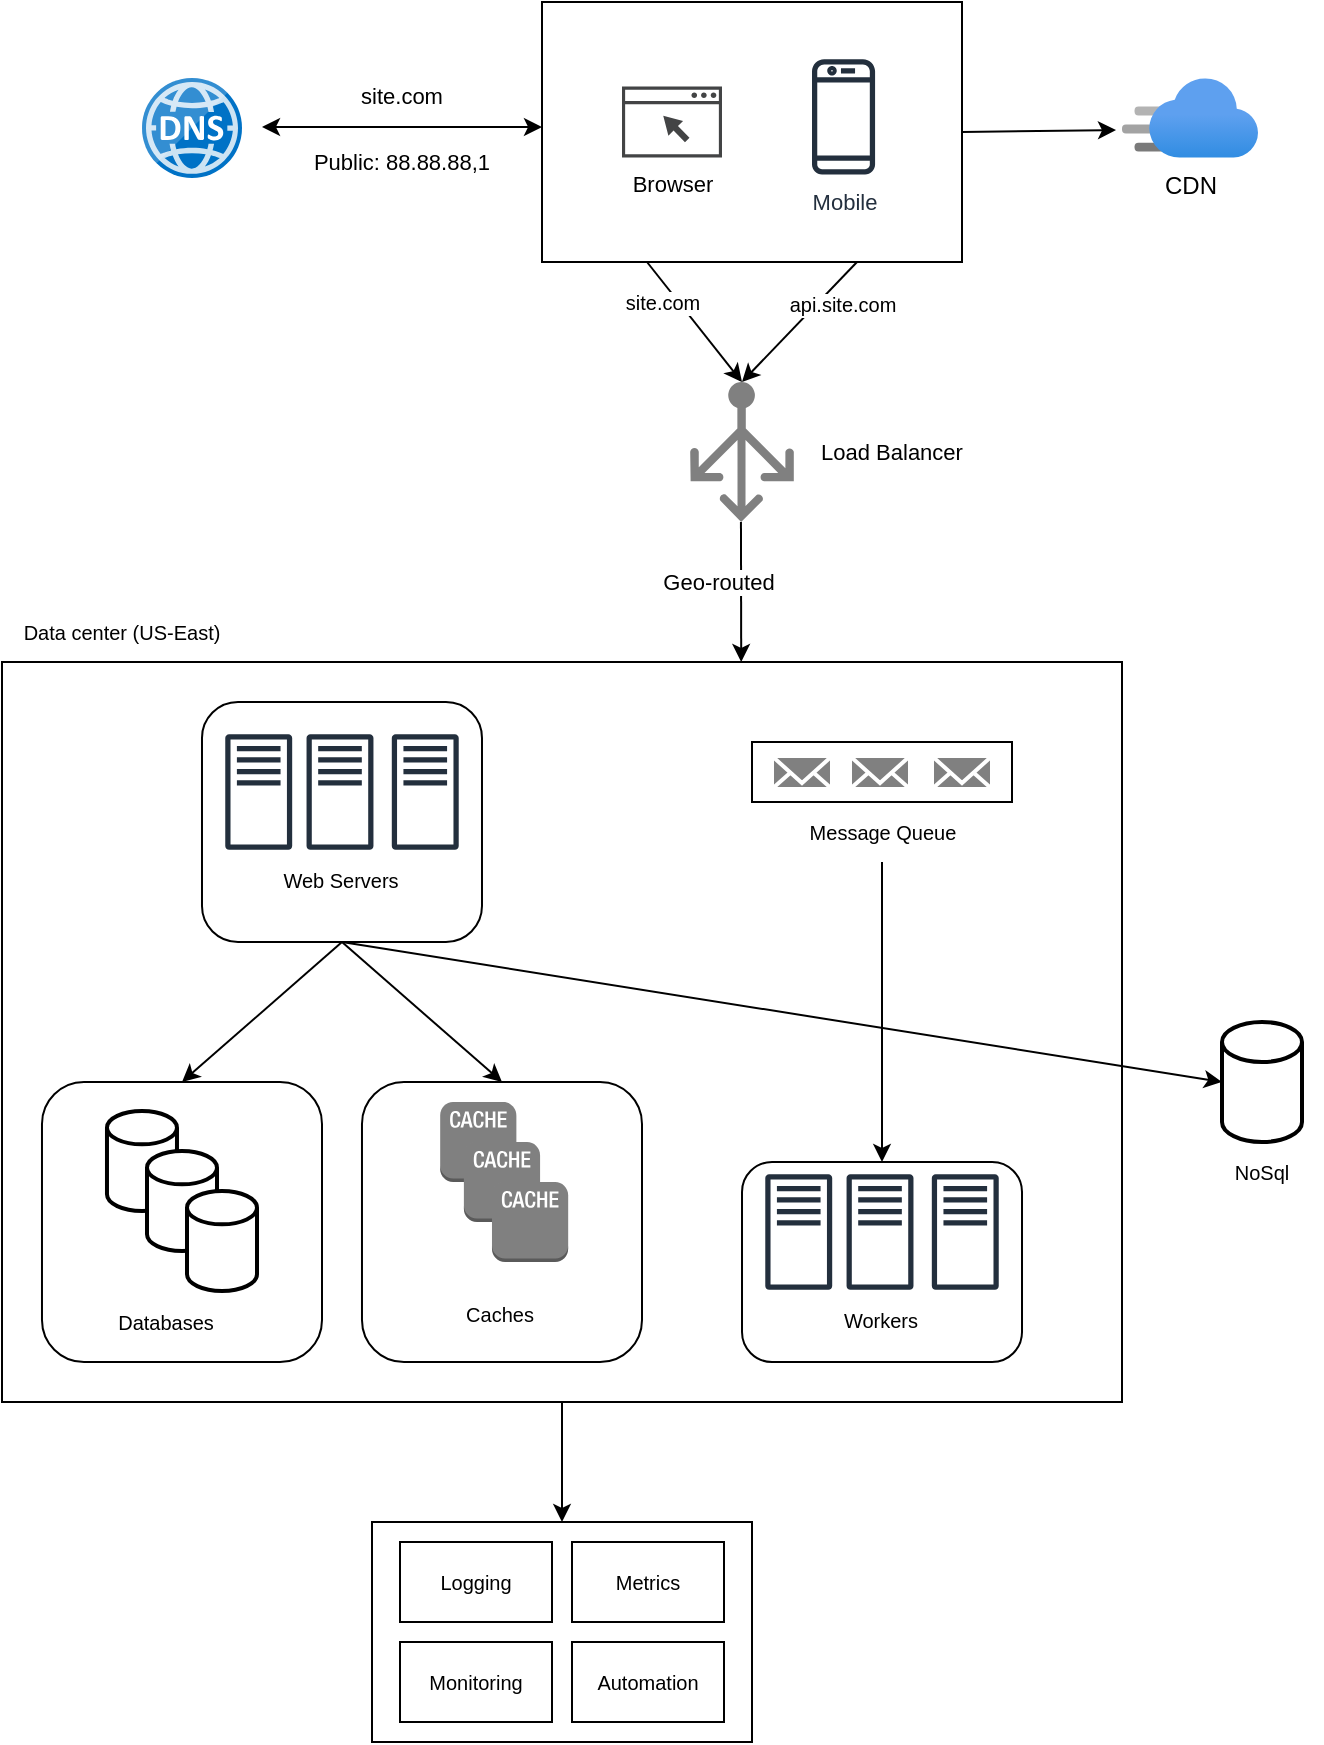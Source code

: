 <mxfile version="19.0.3" type="device"><diagram id="DGs2yfAw-LwcwXoiznSU" name="Page-1"><mxGraphModel dx="1057" dy="549" grid="1" gridSize="10" guides="1" tooltips="1" connect="1" arrows="1" fold="1" page="1" pageScale="1" pageWidth="850" pageHeight="1100" math="0" shadow="0"><root><mxCell id="0"/><mxCell id="1" style="locked=1;" parent="0" visible="0"/><mxCell id="unoXZ1soX1YO-tUkahxE-46" value="" style="rounded=0;whiteSpace=wrap;html=1;" parent="1" vertex="1"><mxGeometry x="10" y="10" width="720" height="1000" as="geometry"/></mxCell><mxCell id="hPVIUfgEZxaa7cwPkqvz-1" value="Diagram" style="" parent="0"/><mxCell id="unoXZ1soX1YO-tUkahxE-49" value="CDN" style="aspect=fixed;html=1;points=[];align=center;image;fontSize=12;image=img/lib/azure2/app_services/CDN_Profiles.svg;" parent="hPVIUfgEZxaa7cwPkqvz-1" vertex="1"><mxGeometry x="610" y="158" width="68" height="40" as="geometry"/></mxCell><mxCell id="unoXZ1soX1YO-tUkahxE-50" value="" style="endArrow=classic;html=1;rounded=0;entryX=-0.044;entryY=0.65;entryDx=0;entryDy=0;entryPerimeter=0;exitX=1;exitY=0.5;exitDx=0;exitDy=0;" parent="hPVIUfgEZxaa7cwPkqvz-1" source="unoXZ1soX1YO-tUkahxE-3" target="unoXZ1soX1YO-tUkahxE-49" edge="1"><mxGeometry width="50" height="50" relative="1" as="geometry"><mxPoint x="550" y="184" as="sourcePoint"/><mxPoint x="600" y="160" as="targetPoint"/></mxGeometry></mxCell><mxCell id="O0ZfU7C_oMBI1xlGiYtM-9" value="" style="group" parent="hPVIUfgEZxaa7cwPkqvz-1" vertex="1" connectable="0"><mxGeometry x="320" y="120" width="210" height="130" as="geometry"/></mxCell><mxCell id="unoXZ1soX1YO-tUkahxE-3" value="" style="rounded=0;whiteSpace=wrap;html=1;" parent="O0ZfU7C_oMBI1xlGiYtM-9" vertex="1"><mxGeometry width="210" height="130" as="geometry"/></mxCell><mxCell id="unoXZ1soX1YO-tUkahxE-5" value="Mobile" style="sketch=0;outlineConnect=0;fontColor=#232F3E;gradientColor=none;fillColor=#232F3D;strokeColor=none;dashed=0;verticalLabelPosition=bottom;verticalAlign=top;align=center;html=1;fontSize=11;fontStyle=0;aspect=fixed;pointerEvents=1;shape=mxgraph.aws4.mobile_client;" parent="O0ZfU7C_oMBI1xlGiYtM-9" vertex="1"><mxGeometry x="135" y="27.44" width="31.54" height="60" as="geometry"/></mxCell><mxCell id="unoXZ1soX1YO-tUkahxE-4" value="Browser" style="sketch=0;pointerEvents=1;shadow=0;dashed=0;html=1;strokeColor=none;fillColor=#434445;aspect=fixed;labelPosition=center;verticalLabelPosition=bottom;verticalAlign=top;align=center;outlineConnect=0;shape=mxgraph.vvd.web_browser;fontSize=11;" parent="O0ZfU7C_oMBI1xlGiYtM-9" vertex="1"><mxGeometry x="40" y="42.25" width="50" height="35.5" as="geometry"/></mxCell><mxCell id="O0ZfU7C_oMBI1xlGiYtM-10" value="" style="group" parent="hPVIUfgEZxaa7cwPkqvz-1" vertex="1" connectable="0"><mxGeometry x="120" y="158" width="200" height="52" as="geometry"/></mxCell><mxCell id="unoXZ1soX1YO-tUkahxE-7" style="edgeStyle=none;rounded=0;orthogonalLoop=1;jettySize=auto;html=1;strokeWidth=1;startArrow=classic;startFill=1;" parent="O0ZfU7C_oMBI1xlGiYtM-10" edge="1"><mxGeometry relative="1" as="geometry"><mxPoint x="60" y="24.5" as="sourcePoint"/><mxPoint x="200" y="24.5" as="targetPoint"/></mxGeometry></mxCell><mxCell id="unoXZ1soX1YO-tUkahxE-8" value="" style="sketch=0;aspect=fixed;html=1;points=[];align=center;image;fontSize=12;image=img/lib/mscae/DNS.svg;" parent="O0ZfU7C_oMBI1xlGiYtM-10" vertex="1"><mxGeometry width="50" height="50" as="geometry"/></mxCell><mxCell id="unoXZ1soX1YO-tUkahxE-10" value="&lt;font style=&quot;font-size: 11px;&quot;&gt;site.com&lt;/font&gt;" style="text;html=1;strokeColor=none;fillColor=none;align=center;verticalAlign=middle;whiteSpace=wrap;rounded=0;fontSize=11;" parent="O0ZfU7C_oMBI1xlGiYtM-10" vertex="1"><mxGeometry x="70" width="120" height="18.88" as="geometry"/></mxCell><mxCell id="unoXZ1soX1YO-tUkahxE-11" value="&lt;font style=&quot;font-size: 11px;&quot;&gt;Public: 88.88.88,1&lt;/font&gt;" style="text;html=1;strokeColor=none;fillColor=none;align=center;verticalAlign=middle;whiteSpace=wrap;rounded=0;fontSize=11;" parent="O0ZfU7C_oMBI1xlGiYtM-10" vertex="1"><mxGeometry x="70" y="32" width="120" height="20" as="geometry"/></mxCell><mxCell id="RpdfeqlJp3CBOCnT-g_l-1" value="" style="sketch=0;aspect=fixed;pointerEvents=1;shadow=0;dashed=0;html=1;strokeColor=none;labelPosition=center;verticalLabelPosition=bottom;verticalAlign=top;align=center;fillColor=#808080;shape=mxgraph.azure.load_balancer_generic;fontSize=11;" parent="hPVIUfgEZxaa7cwPkqvz-1" vertex="1"><mxGeometry x="394.1" y="310" width="51.8" height="70" as="geometry"/></mxCell><mxCell id="RpdfeqlJp3CBOCnT-g_l-2" value="" style="endArrow=classic;html=1;rounded=0;fontSize=11;entryX=0.5;entryY=0;entryDx=0;entryDy=0;entryPerimeter=0;strokeWidth=1;exitX=0.25;exitY=1;exitDx=0;exitDy=0;" parent="hPVIUfgEZxaa7cwPkqvz-1" source="unoXZ1soX1YO-tUkahxE-3" target="RpdfeqlJp3CBOCnT-g_l-1" edge="1"><mxGeometry width="50" height="50" relative="1" as="geometry"><mxPoint x="420" y="250" as="sourcePoint"/><mxPoint x="360" y="300" as="targetPoint"/></mxGeometry></mxCell><mxCell id="RpdfeqlJp3CBOCnT-g_l-13" value="site.com" style="edgeLabel;html=1;align=center;verticalAlign=middle;resizable=0;points=[];fontSize=10;" parent="RpdfeqlJp3CBOCnT-g_l-2" vertex="1" connectable="0"><mxGeometry x="-0.416" y="1" relative="1" as="geometry"><mxPoint x="-7" y="3" as="offset"/></mxGeometry></mxCell><mxCell id="RpdfeqlJp3CBOCnT-g_l-4" value="" style="endArrow=classic;html=1;rounded=0;fontSize=11;strokeWidth=1;entryX=0.66;entryY=0;entryDx=0;entryDy=0;exitX=0.49;exitY=1;exitDx=0;exitDy=0;exitPerimeter=0;entryPerimeter=0;" parent="hPVIUfgEZxaa7cwPkqvz-1" source="RpdfeqlJp3CBOCnT-g_l-1" target="RpdfeqlJp3CBOCnT-g_l-53" edge="1"><mxGeometry width="50" height="50" relative="1" as="geometry"><mxPoint x="220" y="420" as="sourcePoint"/><mxPoint x="270" y="470" as="targetPoint"/></mxGeometry></mxCell><mxCell id="RpdfeqlJp3CBOCnT-g_l-5" value="Geo-routed" style="edgeLabel;html=1;align=center;verticalAlign=middle;resizable=0;points=[];fontSize=11;" parent="RpdfeqlJp3CBOCnT-g_l-4" vertex="1" connectable="0"><mxGeometry x="-0.152" relative="1" as="geometry"><mxPoint x="-12" as="offset"/></mxGeometry></mxCell><mxCell id="RpdfeqlJp3CBOCnT-g_l-8" value="Load Balancer" style="text;html=1;strokeColor=none;fillColor=none;align=center;verticalAlign=middle;whiteSpace=wrap;rounded=0;fontSize=11;" parent="hPVIUfgEZxaa7cwPkqvz-1" vertex="1"><mxGeometry x="450" y="330" width="90" height="30" as="geometry"/></mxCell><mxCell id="RpdfeqlJp3CBOCnT-g_l-9" value="" style="endArrow=classic;html=1;rounded=0;exitX=0.75;exitY=1;exitDx=0;exitDy=0;entryX=0.5;entryY=0;entryDx=0;entryDy=0;entryPerimeter=0;" parent="hPVIUfgEZxaa7cwPkqvz-1" source="unoXZ1soX1YO-tUkahxE-3" target="RpdfeqlJp3CBOCnT-g_l-1" edge="1"><mxGeometry width="50" height="50" relative="1" as="geometry"><mxPoint x="620" y="380" as="sourcePoint"/><mxPoint x="670" y="330" as="targetPoint"/></mxGeometry></mxCell><mxCell id="RpdfeqlJp3CBOCnT-g_l-12" value="api.site.com" style="edgeLabel;html=1;align=center;verticalAlign=middle;resizable=0;points=[];fontSize=10;" parent="RpdfeqlJp3CBOCnT-g_l-9" vertex="1" connectable="0"><mxGeometry x="-0.124" relative="1" as="geometry"><mxPoint x="18" y="-6" as="offset"/></mxGeometry></mxCell><mxCell id="MW9zYn9PYXMRWSeZFa3v-6" value="" style="group" parent="hPVIUfgEZxaa7cwPkqvz-1" vertex="1" connectable="0"><mxGeometry x="235" y="880" width="190" height="110" as="geometry"/></mxCell><mxCell id="MW9zYn9PYXMRWSeZFa3v-5" value="" style="rounded=0;whiteSpace=wrap;html=1;" parent="MW9zYn9PYXMRWSeZFa3v-6" vertex="1"><mxGeometry width="190" height="110" as="geometry"/></mxCell><mxCell id="MW9zYn9PYXMRWSeZFa3v-1" value="&lt;font style=&quot;font-size: 10px;&quot;&gt;Logging&lt;/font&gt;" style="rounded=0;whiteSpace=wrap;html=1;" parent="MW9zYn9PYXMRWSeZFa3v-6" vertex="1"><mxGeometry x="14" y="10" width="76" height="40" as="geometry"/></mxCell><mxCell id="MW9zYn9PYXMRWSeZFa3v-2" value="&lt;font style=&quot;font-size: 10px;&quot;&gt;Metrics&lt;/font&gt;" style="rounded=0;whiteSpace=wrap;html=1;" parent="MW9zYn9PYXMRWSeZFa3v-6" vertex="1"><mxGeometry x="100" y="10" width="76" height="40" as="geometry"/></mxCell><mxCell id="MW9zYn9PYXMRWSeZFa3v-3" value="&lt;font style=&quot;font-size: 10px;&quot;&gt;Monitoring&lt;/font&gt;" style="rounded=0;whiteSpace=wrap;html=1;" parent="MW9zYn9PYXMRWSeZFa3v-6" vertex="1"><mxGeometry x="14" y="60" width="76" height="40" as="geometry"/></mxCell><mxCell id="MW9zYn9PYXMRWSeZFa3v-4" value="&lt;font style=&quot;font-size: 10px;&quot;&gt;Automation&lt;/font&gt;" style="rounded=0;whiteSpace=wrap;html=1;" parent="MW9zYn9PYXMRWSeZFa3v-6" vertex="1"><mxGeometry x="100" y="60" width="76" height="40" as="geometry"/></mxCell><mxCell id="RpdfeqlJp3CBOCnT-g_l-53" value="" style="rounded=0;whiteSpace=wrap;html=1;sketch=0;fontSize=10;" parent="hPVIUfgEZxaa7cwPkqvz-1" vertex="1"><mxGeometry x="50" y="450" width="560" height="370" as="geometry"/></mxCell><mxCell id="RpdfeqlJp3CBOCnT-g_l-37" value="" style="group;rounded=0;" parent="hPVIUfgEZxaa7cwPkqvz-1" vertex="1" connectable="0"><mxGeometry x="149.995" y="470" width="140.0" height="120" as="geometry"/></mxCell><mxCell id="RpdfeqlJp3CBOCnT-g_l-18" value="" style="rounded=1;whiteSpace=wrap;html=1;fontSize=10;sketch=0;" parent="RpdfeqlJp3CBOCnT-g_l-37" vertex="1"><mxGeometry width="140" height="120" as="geometry"/></mxCell><mxCell id="RpdfeqlJp3CBOCnT-g_l-19" value="" style="group" parent="RpdfeqlJp3CBOCnT-g_l-37" vertex="1" connectable="0"><mxGeometry x="11.635" y="16" width="116.73" height="88" as="geometry"/></mxCell><mxCell id="RpdfeqlJp3CBOCnT-g_l-14" value="" style="sketch=0;outlineConnect=0;fontColor=#232F3E;gradientColor=none;fillColor=#232F3D;strokeColor=none;dashed=0;verticalLabelPosition=bottom;verticalAlign=top;align=center;html=1;fontSize=12;fontStyle=0;aspect=fixed;pointerEvents=1;shape=mxgraph.aws4.traditional_server;" parent="RpdfeqlJp3CBOCnT-g_l-19" vertex="1"><mxGeometry width="33.46" height="58" as="geometry"/></mxCell><mxCell id="RpdfeqlJp3CBOCnT-g_l-15" value="" style="sketch=0;outlineConnect=0;fontColor=#232F3E;gradientColor=none;fillColor=#232F3D;strokeColor=none;dashed=0;verticalLabelPosition=bottom;verticalAlign=top;align=center;html=1;fontSize=12;fontStyle=0;aspect=fixed;pointerEvents=1;shape=mxgraph.aws4.traditional_server;" parent="RpdfeqlJp3CBOCnT-g_l-19" vertex="1"><mxGeometry x="40.64" width="33.46" height="58" as="geometry"/></mxCell><mxCell id="RpdfeqlJp3CBOCnT-g_l-16" value="" style="sketch=0;outlineConnect=0;fontColor=#232F3E;gradientColor=none;fillColor=#232F3D;strokeColor=none;dashed=0;verticalLabelPosition=bottom;verticalAlign=top;align=center;html=1;fontSize=12;fontStyle=0;aspect=fixed;pointerEvents=1;shape=mxgraph.aws4.traditional_server;" parent="RpdfeqlJp3CBOCnT-g_l-19" vertex="1"><mxGeometry x="83.27" width="33.46" height="58" as="geometry"/></mxCell><mxCell id="RpdfeqlJp3CBOCnT-g_l-17" value="Web Servers" style="text;html=1;strokeColor=none;fillColor=none;align=center;verticalAlign=middle;whiteSpace=wrap;rounded=0;fontSize=10;" parent="RpdfeqlJp3CBOCnT-g_l-19" vertex="1"><mxGeometry x="15.87" y="58" width="83" height="30" as="geometry"/></mxCell><mxCell id="RpdfeqlJp3CBOCnT-g_l-44" value="" style="group" parent="hPVIUfgEZxaa7cwPkqvz-1" vertex="1" connectable="0"><mxGeometry x="69.99" y="660" width="140.01" height="140" as="geometry"/></mxCell><mxCell id="RpdfeqlJp3CBOCnT-g_l-35" value="" style="rounded=1;whiteSpace=wrap;html=1;sketch=0;fontSize=10;" parent="RpdfeqlJp3CBOCnT-g_l-44" vertex="1"><mxGeometry width="140.01" height="140" as="geometry"/></mxCell><mxCell id="RpdfeqlJp3CBOCnT-g_l-36" value="" style="group" parent="RpdfeqlJp3CBOCnT-g_l-44" vertex="1" connectable="0"><mxGeometry x="32.5" y="14.5" width="75.01" height="120" as="geometry"/></mxCell><mxCell id="RpdfeqlJp3CBOCnT-g_l-23" value="" style="strokeWidth=2;html=1;shape=mxgraph.flowchart.database;whiteSpace=wrap;sketch=0;" parent="RpdfeqlJp3CBOCnT-g_l-36" vertex="1"><mxGeometry width="35" height="50" as="geometry"/></mxCell><mxCell id="RpdfeqlJp3CBOCnT-g_l-25" value="" style="strokeWidth=2;html=1;shape=mxgraph.flowchart.database;whiteSpace=wrap;sketch=0;" parent="RpdfeqlJp3CBOCnT-g_l-36" vertex="1"><mxGeometry x="20.01" y="20" width="35" height="50" as="geometry"/></mxCell><mxCell id="RpdfeqlJp3CBOCnT-g_l-26" value="" style="strokeWidth=2;html=1;shape=mxgraph.flowchart.database;whiteSpace=wrap;sketch=0;" parent="RpdfeqlJp3CBOCnT-g_l-36" vertex="1"><mxGeometry x="40.01" y="40" width="35" height="50" as="geometry"/></mxCell><mxCell id="RpdfeqlJp3CBOCnT-g_l-27" value="Databases" style="text;html=1;strokeColor=none;fillColor=none;align=center;verticalAlign=middle;whiteSpace=wrap;rounded=0;dashed=1;sketch=0;fontSize=10;" parent="RpdfeqlJp3CBOCnT-g_l-36" vertex="1"><mxGeometry y="90" width="60" height="30" as="geometry"/></mxCell><mxCell id="RpdfeqlJp3CBOCnT-g_l-50" value="" style="group" parent="hPVIUfgEZxaa7cwPkqvz-1" vertex="1" connectable="0"><mxGeometry x="229.99" y="660" width="140.01" height="140" as="geometry"/></mxCell><mxCell id="RpdfeqlJp3CBOCnT-g_l-38" value="" style="rounded=1;whiteSpace=wrap;html=1;sketch=0;fontSize=10;" parent="RpdfeqlJp3CBOCnT-g_l-50" vertex="1"><mxGeometry width="140.01" height="140" as="geometry"/></mxCell><mxCell id="RpdfeqlJp3CBOCnT-g_l-49" value="" style="group" parent="RpdfeqlJp3CBOCnT-g_l-50" vertex="1" connectable="0"><mxGeometry x="39.1" y="10" width="64" height="121" as="geometry"/></mxCell><mxCell id="RpdfeqlJp3CBOCnT-g_l-43" value="Caches" style="text;html=1;strokeColor=none;fillColor=none;align=center;verticalAlign=middle;whiteSpace=wrap;rounded=0;dashed=1;sketch=0;fontSize=10;" parent="RpdfeqlJp3CBOCnT-g_l-49" vertex="1"><mxGeometry y="91" width="60" height="30" as="geometry"/></mxCell><mxCell id="RpdfeqlJp3CBOCnT-g_l-45" value="" style="outlineConnect=0;dashed=0;verticalLabelPosition=bottom;verticalAlign=top;align=center;html=1;shape=mxgraph.aws3.cache_node;fillColor=#808080;gradientColor=none;strokeColor=#FFFFFF;" parent="RpdfeqlJp3CBOCnT-g_l-49" vertex="1"><mxGeometry width="38.1" height="40" as="geometry"/></mxCell><mxCell id="RpdfeqlJp3CBOCnT-g_l-46" value="" style="outlineConnect=0;dashed=0;verticalLabelPosition=bottom;verticalAlign=top;align=center;html=1;shape=mxgraph.aws3.cache_node;fillColor=#808080;gradientColor=none;strokeColor=#FFFFFF;" parent="RpdfeqlJp3CBOCnT-g_l-49" vertex="1"><mxGeometry x="11.85" y="20" width="38.1" height="40" as="geometry"/></mxCell><mxCell id="RpdfeqlJp3CBOCnT-g_l-47" value="" style="outlineConnect=0;dashed=0;verticalLabelPosition=bottom;verticalAlign=top;align=center;html=1;shape=mxgraph.aws3.cache_node;fillColor=#808080;gradientColor=none;strokeColor=#FFFFFF;" parent="RpdfeqlJp3CBOCnT-g_l-49" vertex="1"><mxGeometry x="25.9" y="40" width="38.1" height="40" as="geometry"/></mxCell><mxCell id="RpdfeqlJp3CBOCnT-g_l-51" value="" style="endArrow=classic;html=1;rounded=0;fontSize=10;strokeWidth=1;entryX=0.5;entryY=0;entryDx=0;entryDy=0;" parent="hPVIUfgEZxaa7cwPkqvz-1" target="RpdfeqlJp3CBOCnT-g_l-35" edge="1"><mxGeometry width="50" height="50" relative="1" as="geometry"><mxPoint x="220" y="590" as="sourcePoint"/><mxPoint x="110" y="600" as="targetPoint"/></mxGeometry></mxCell><mxCell id="RpdfeqlJp3CBOCnT-g_l-52" value="" style="endArrow=classic;html=1;rounded=0;fontSize=10;strokeWidth=1;exitX=0.5;exitY=1;exitDx=0;exitDy=0;entryX=0.5;entryY=0;entryDx=0;entryDy=0;" parent="hPVIUfgEZxaa7cwPkqvz-1" source="RpdfeqlJp3CBOCnT-g_l-18" target="RpdfeqlJp3CBOCnT-g_l-38" edge="1"><mxGeometry width="50" height="50" relative="1" as="geometry"><mxPoint x="390" y="620" as="sourcePoint"/><mxPoint x="440" y="570" as="targetPoint"/></mxGeometry></mxCell><mxCell id="RpdfeqlJp3CBOCnT-g_l-54" value="Data center (US-East)" style="text;html=1;strokeColor=none;fillColor=none;align=center;verticalAlign=middle;whiteSpace=wrap;rounded=0;sketch=0;fontSize=10;" parent="hPVIUfgEZxaa7cwPkqvz-1" vertex="1"><mxGeometry x="50" y="420" width="120" height="30" as="geometry"/></mxCell><mxCell id="MW9zYn9PYXMRWSeZFa3v-13" value="" style="group" parent="hPVIUfgEZxaa7cwPkqvz-1" vertex="1" connectable="0"><mxGeometry x="425" y="490" width="130" height="60" as="geometry"/></mxCell><mxCell id="MW9zYn9PYXMRWSeZFa3v-11" value="Message Queue" style="text;html=1;strokeColor=none;fillColor=none;align=center;verticalAlign=middle;whiteSpace=wrap;rounded=0;fontSize=10;" parent="MW9zYn9PYXMRWSeZFa3v-13" vertex="1"><mxGeometry x="7.5" y="30" width="115" height="30" as="geometry"/></mxCell><mxCell id="MW9zYn9PYXMRWSeZFa3v-12" value="" style="group" parent="MW9zYn9PYXMRWSeZFa3v-13" vertex="1" connectable="0"><mxGeometry width="130" height="30" as="geometry"/></mxCell><mxCell id="MW9zYn9PYXMRWSeZFa3v-10" value="" style="rounded=0;whiteSpace=wrap;html=1;fontSize=10;" parent="MW9zYn9PYXMRWSeZFa3v-12" vertex="1"><mxGeometry width="130" height="30" as="geometry"/></mxCell><mxCell id="MW9zYn9PYXMRWSeZFa3v-7" value="" style="html=1;verticalLabelPosition=bottom;align=center;labelBackgroundColor=#ffffff;verticalAlign=top;strokeWidth=2;strokeColor=#FFFFFF;shadow=0;dashed=0;shape=mxgraph.ios7.icons.mail;fontSize=10;fillColor=#808080;" parent="MW9zYn9PYXMRWSeZFa3v-12" vertex="1"><mxGeometry x="10" y="7" width="30" height="16.5" as="geometry"/></mxCell><mxCell id="MW9zYn9PYXMRWSeZFa3v-8" value="" style="html=1;verticalLabelPosition=bottom;align=center;labelBackgroundColor=#ffffff;verticalAlign=top;strokeWidth=2;strokeColor=#FFFFFF;shadow=0;dashed=0;shape=mxgraph.ios7.icons.mail;fontSize=10;fillColor=#808080;" parent="MW9zYn9PYXMRWSeZFa3v-12" vertex="1"><mxGeometry x="49" y="7" width="30" height="16.5" as="geometry"/></mxCell><mxCell id="MW9zYn9PYXMRWSeZFa3v-9" value="" style="html=1;verticalLabelPosition=bottom;align=center;labelBackgroundColor=#ffffff;verticalAlign=top;strokeWidth=2;strokeColor=#FFFFFF;shadow=0;dashed=0;shape=mxgraph.ios7.icons.mail;fontSize=10;fillColor=#808080;" parent="MW9zYn9PYXMRWSeZFa3v-12" vertex="1"><mxGeometry x="90" y="7" width="30" height="16.5" as="geometry"/></mxCell><mxCell id="MW9zYn9PYXMRWSeZFa3v-21" value="" style="group" parent="hPVIUfgEZxaa7cwPkqvz-1" vertex="1" connectable="0"><mxGeometry x="420.005" y="700" width="140" height="100" as="geometry"/></mxCell><mxCell id="MW9zYn9PYXMRWSeZFa3v-15" value="" style="rounded=1;whiteSpace=wrap;html=1;fontSize=10;sketch=0;" parent="MW9zYn9PYXMRWSeZFa3v-21" vertex="1"><mxGeometry width="140" height="100" as="geometry"/></mxCell><mxCell id="MW9zYn9PYXMRWSeZFa3v-16" value="" style="group" parent="MW9zYn9PYXMRWSeZFa3v-21" vertex="1" connectable="0"><mxGeometry x="11.635" y="6" width="116.73" height="88" as="geometry"/></mxCell><mxCell id="MW9zYn9PYXMRWSeZFa3v-17" value="" style="sketch=0;outlineConnect=0;fontColor=#232F3E;gradientColor=none;fillColor=#232F3D;strokeColor=none;dashed=0;verticalLabelPosition=bottom;verticalAlign=top;align=center;html=1;fontSize=12;fontStyle=0;aspect=fixed;pointerEvents=1;shape=mxgraph.aws4.traditional_server;" parent="MW9zYn9PYXMRWSeZFa3v-16" vertex="1"><mxGeometry width="33.46" height="58" as="geometry"/></mxCell><mxCell id="MW9zYn9PYXMRWSeZFa3v-18" value="" style="sketch=0;outlineConnect=0;fontColor=#232F3E;gradientColor=none;fillColor=#232F3D;strokeColor=none;dashed=0;verticalLabelPosition=bottom;verticalAlign=top;align=center;html=1;fontSize=12;fontStyle=0;aspect=fixed;pointerEvents=1;shape=mxgraph.aws4.traditional_server;" parent="MW9zYn9PYXMRWSeZFa3v-16" vertex="1"><mxGeometry x="40.64" width="33.46" height="58" as="geometry"/></mxCell><mxCell id="MW9zYn9PYXMRWSeZFa3v-19" value="" style="sketch=0;outlineConnect=0;fontColor=#232F3E;gradientColor=none;fillColor=#232F3D;strokeColor=none;dashed=0;verticalLabelPosition=bottom;verticalAlign=top;align=center;html=1;fontSize=12;fontStyle=0;aspect=fixed;pointerEvents=1;shape=mxgraph.aws4.traditional_server;" parent="MW9zYn9PYXMRWSeZFa3v-16" vertex="1"><mxGeometry x="83.27" width="33.46" height="58" as="geometry"/></mxCell><mxCell id="MW9zYn9PYXMRWSeZFa3v-20" value="Workers" style="text;html=1;strokeColor=none;fillColor=none;align=center;verticalAlign=middle;whiteSpace=wrap;rounded=0;fontSize=10;" parent="MW9zYn9PYXMRWSeZFa3v-16" vertex="1"><mxGeometry x="15.87" y="58" width="83" height="30" as="geometry"/></mxCell><mxCell id="MW9zYn9PYXMRWSeZFa3v-22" value="" style="endArrow=classic;html=1;rounded=0;fontSize=10;exitX=0.5;exitY=1;exitDx=0;exitDy=0;entryX=0.5;entryY=0;entryDx=0;entryDy=0;" parent="hPVIUfgEZxaa7cwPkqvz-1" source="MW9zYn9PYXMRWSeZFa3v-11" target="MW9zYn9PYXMRWSeZFa3v-15" edge="1"><mxGeometry width="50" height="50" relative="1" as="geometry"><mxPoint x="625.01" y="600" as="sourcePoint"/><mxPoint x="675.01" y="550" as="targetPoint"/></mxGeometry></mxCell><mxCell id="MW9zYn9PYXMRWSeZFa3v-24" value="" style="group" parent="hPVIUfgEZxaa7cwPkqvz-1" vertex="1" connectable="0"><mxGeometry x="650" y="630" width="60" height="90" as="geometry"/></mxCell><mxCell id="RpdfeqlJp3CBOCnT-g_l-85" value="" style="strokeWidth=2;html=1;shape=mxgraph.flowchart.database;whiteSpace=wrap;fontSize=10;" parent="MW9zYn9PYXMRWSeZFa3v-24" vertex="1"><mxGeometry x="10" width="40" height="60" as="geometry"/></mxCell><mxCell id="RpdfeqlJp3CBOCnT-g_l-86" value="NoSql" style="text;html=1;strokeColor=none;fillColor=none;align=center;verticalAlign=middle;whiteSpace=wrap;rounded=0;fontSize=10;" parent="MW9zYn9PYXMRWSeZFa3v-24" vertex="1"><mxGeometry y="60" width="60" height="30" as="geometry"/></mxCell><mxCell id="MW9zYn9PYXMRWSeZFa3v-25" value="" style="endArrow=classic;html=1;rounded=0;fontSize=10;exitX=0.5;exitY=1;exitDx=0;exitDy=0;entryX=0;entryY=0.5;entryDx=0;entryDy=0;entryPerimeter=0;" parent="hPVIUfgEZxaa7cwPkqvz-1" source="RpdfeqlJp3CBOCnT-g_l-18" target="RpdfeqlJp3CBOCnT-g_l-85" edge="1"><mxGeometry width="50" height="50" relative="1" as="geometry"><mxPoint x="430" y="900" as="sourcePoint"/><mxPoint x="530" y="850" as="targetPoint"/></mxGeometry></mxCell><mxCell id="MW9zYn9PYXMRWSeZFa3v-26" value="" style="endArrow=classic;html=1;rounded=0;fontSize=10;exitX=0.5;exitY=1;exitDx=0;exitDy=0;entryX=0.5;entryY=0;entryDx=0;entryDy=0;" parent="hPVIUfgEZxaa7cwPkqvz-1" source="RpdfeqlJp3CBOCnT-g_l-53" target="MW9zYn9PYXMRWSeZFa3v-5" edge="1"><mxGeometry width="50" height="50" relative="1" as="geometry"><mxPoint x="490" y="880" as="sourcePoint"/><mxPoint x="540" y="830" as="targetPoint"/></mxGeometry></mxCell><mxCell id="hPVIUfgEZxaa7cwPkqvz-5" value="Title" style="locked=1;" parent="0" visible="0"/><mxCell id="hPVIUfgEZxaa7cwPkqvz-9" value="&lt;h1&gt;&lt;span style=&quot;background-color: initial;&quot;&gt;Data Centers&lt;/span&gt;&lt;/h1&gt;&lt;h1&gt;&lt;span style=&quot;background-color: initial; font-size: 11px; font-weight: normal;&quot;&gt;Improve availability across wider geographical area.&lt;/span&gt;&lt;br&gt;&lt;/h1&gt;" style="text;html=1;strokeColor=none;fillColor=none;spacing=5;spacingTop=-20;whiteSpace=wrap;overflow=hidden;rounded=0;fontSize=11;" parent="hPVIUfgEZxaa7cwPkqvz-5" vertex="1"><mxGeometry x="30" y="20" width="400" height="80" as="geometry"/></mxCell></root></mxGraphModel></diagram></mxfile>